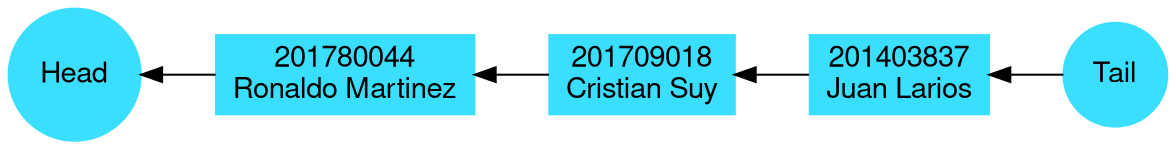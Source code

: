 digraph G {
node[shape=rectangle style=filled pencolor="#00000" color="#3ADEFF" fontname="Helvetica,Arial"];
rankdir=LR;
Head [shape=circle];
Tail [shape=circle];
N0[label="201780044\nRonaldo Martinez"];
N1[label="201709018\nCristian Suy"];
N2[label="201403837\nJuan Larios"];
edge [dir=back]
Head->N0->N1->N2->Tail

}
